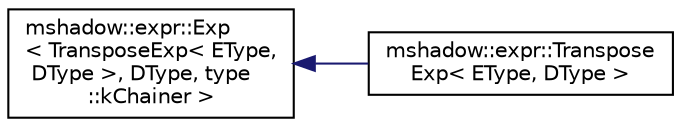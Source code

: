 digraph "Graphical Class Hierarchy"
{
 // LATEX_PDF_SIZE
  edge [fontname="Helvetica",fontsize="10",labelfontname="Helvetica",labelfontsize="10"];
  node [fontname="Helvetica",fontsize="10",shape=record];
  rankdir="LR";
  Node0 [label="mshadow::expr::Exp\l\< TransposeExp\< EType,\l DType \>, DType, type\l::kChainer \>",height=0.2,width=0.4,color="black", fillcolor="white", style="filled",URL="$structmshadow_1_1expr_1_1Exp.html",tooltip=" "];
  Node0 -> Node1 [dir="back",color="midnightblue",fontsize="10",style="solid",fontname="Helvetica"];
  Node1 [label="mshadow::expr::Transpose\lExp\< EType, DType \>",height=0.2,width=0.4,color="black", fillcolor="white", style="filled",URL="$structmshadow_1_1expr_1_1TransposeExp.html",tooltip="represent a transpose expression of a container"];
}
